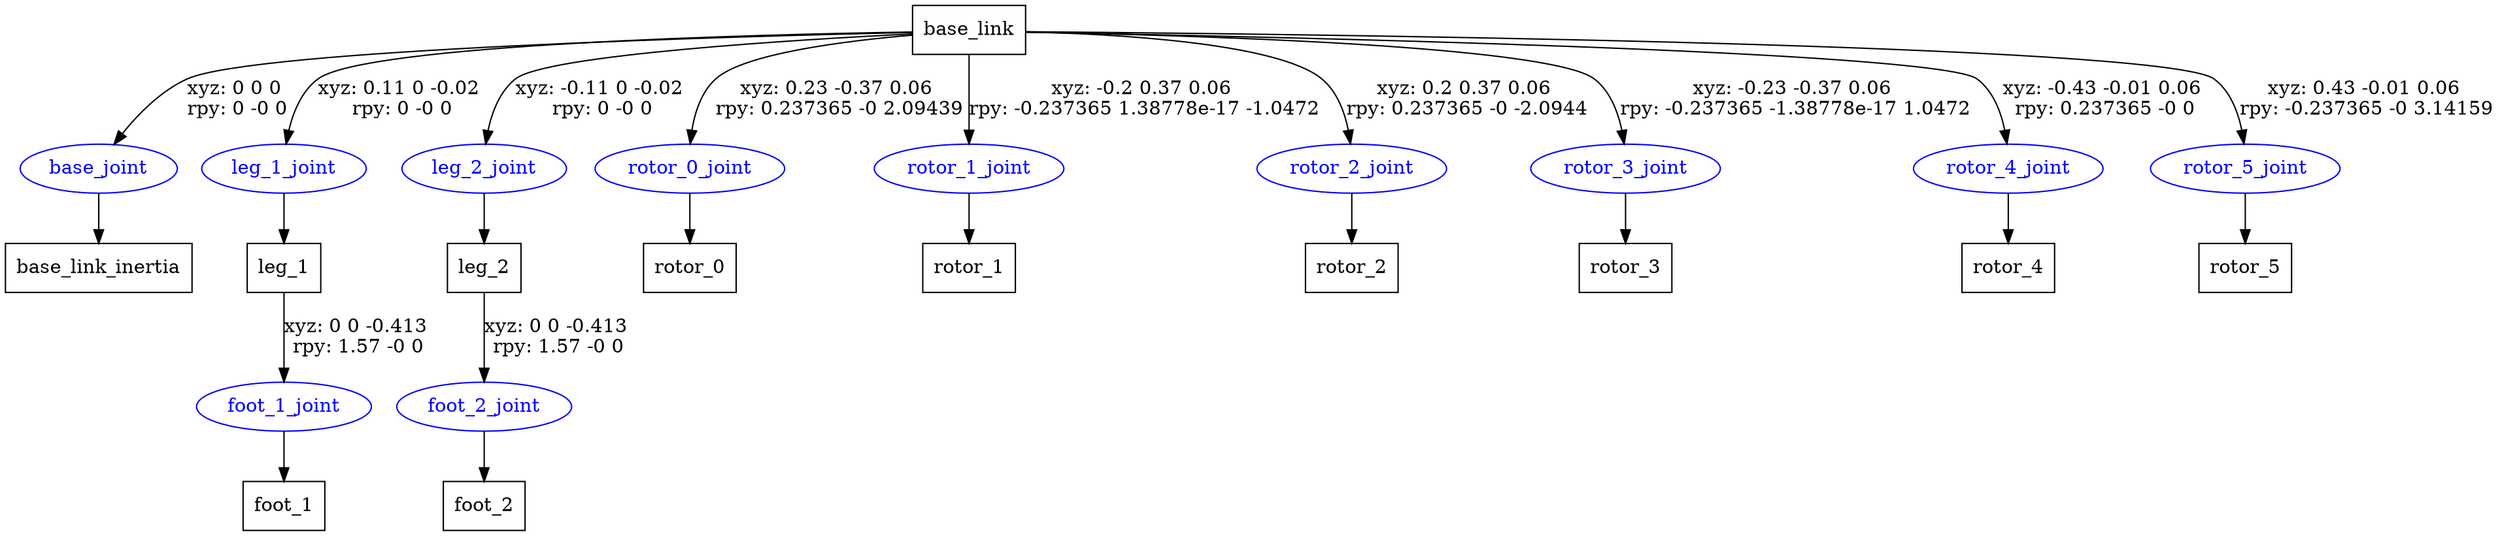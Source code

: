 digraph G {
node [shape=box];
"base_link" [label="base_link"];
"base_link_inertia" [label="base_link_inertia"];
"leg_1" [label="leg_1"];
"foot_1" [label="foot_1"];
"leg_2" [label="leg_2"];
"foot_2" [label="foot_2"];
"rotor_0" [label="rotor_0"];
"rotor_1" [label="rotor_1"];
"rotor_2" [label="rotor_2"];
"rotor_3" [label="rotor_3"];
"rotor_4" [label="rotor_4"];
"rotor_5" [label="rotor_5"];
node [shape=ellipse, color=blue, fontcolor=blue];
"base_link" -> "base_joint" [label="xyz: 0 0 0 \nrpy: 0 -0 0"]
"base_joint" -> "base_link_inertia"
"base_link" -> "leg_1_joint" [label="xyz: 0.11 0 -0.02 \nrpy: 0 -0 0"]
"leg_1_joint" -> "leg_1"
"leg_1" -> "foot_1_joint" [label="xyz: 0 0 -0.413 \nrpy: 1.57 -0 0"]
"foot_1_joint" -> "foot_1"
"base_link" -> "leg_2_joint" [label="xyz: -0.11 0 -0.02 \nrpy: 0 -0 0"]
"leg_2_joint" -> "leg_2"
"leg_2" -> "foot_2_joint" [label="xyz: 0 0 -0.413 \nrpy: 1.57 -0 0"]
"foot_2_joint" -> "foot_2"
"base_link" -> "rotor_0_joint" [label="xyz: 0.23 -0.37 0.06 \nrpy: 0.237365 -0 2.09439"]
"rotor_0_joint" -> "rotor_0"
"base_link" -> "rotor_1_joint" [label="xyz: -0.2 0.37 0.06 \nrpy: -0.237365 1.38778e-17 -1.0472"]
"rotor_1_joint" -> "rotor_1"
"base_link" -> "rotor_2_joint" [label="xyz: 0.2 0.37 0.06 \nrpy: 0.237365 -0 -2.0944"]
"rotor_2_joint" -> "rotor_2"
"base_link" -> "rotor_3_joint" [label="xyz: -0.23 -0.37 0.06 \nrpy: -0.237365 -1.38778e-17 1.0472"]
"rotor_3_joint" -> "rotor_3"
"base_link" -> "rotor_4_joint" [label="xyz: -0.43 -0.01 0.06 \nrpy: 0.237365 -0 0"]
"rotor_4_joint" -> "rotor_4"
"base_link" -> "rotor_5_joint" [label="xyz: 0.43 -0.01 0.06 \nrpy: -0.237365 -0 3.14159"]
"rotor_5_joint" -> "rotor_5"
}
